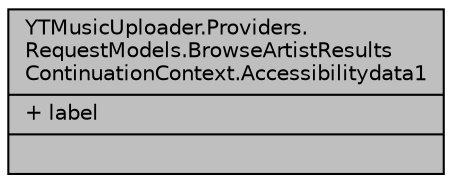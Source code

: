 digraph "YTMusicUploader.Providers.RequestModels.BrowseArtistResultsContinuationContext.Accessibilitydata1"
{
 // LATEX_PDF_SIZE
  edge [fontname="Helvetica",fontsize="10",labelfontname="Helvetica",labelfontsize="10"];
  node [fontname="Helvetica",fontsize="10",shape=record];
  Node1 [label="{YTMusicUploader.Providers.\lRequestModels.BrowseArtistResults\lContinuationContext.Accessibilitydata1\n|+ label\l|}",height=0.2,width=0.4,color="black", fillcolor="grey75", style="filled", fontcolor="black",tooltip=" "];
}
